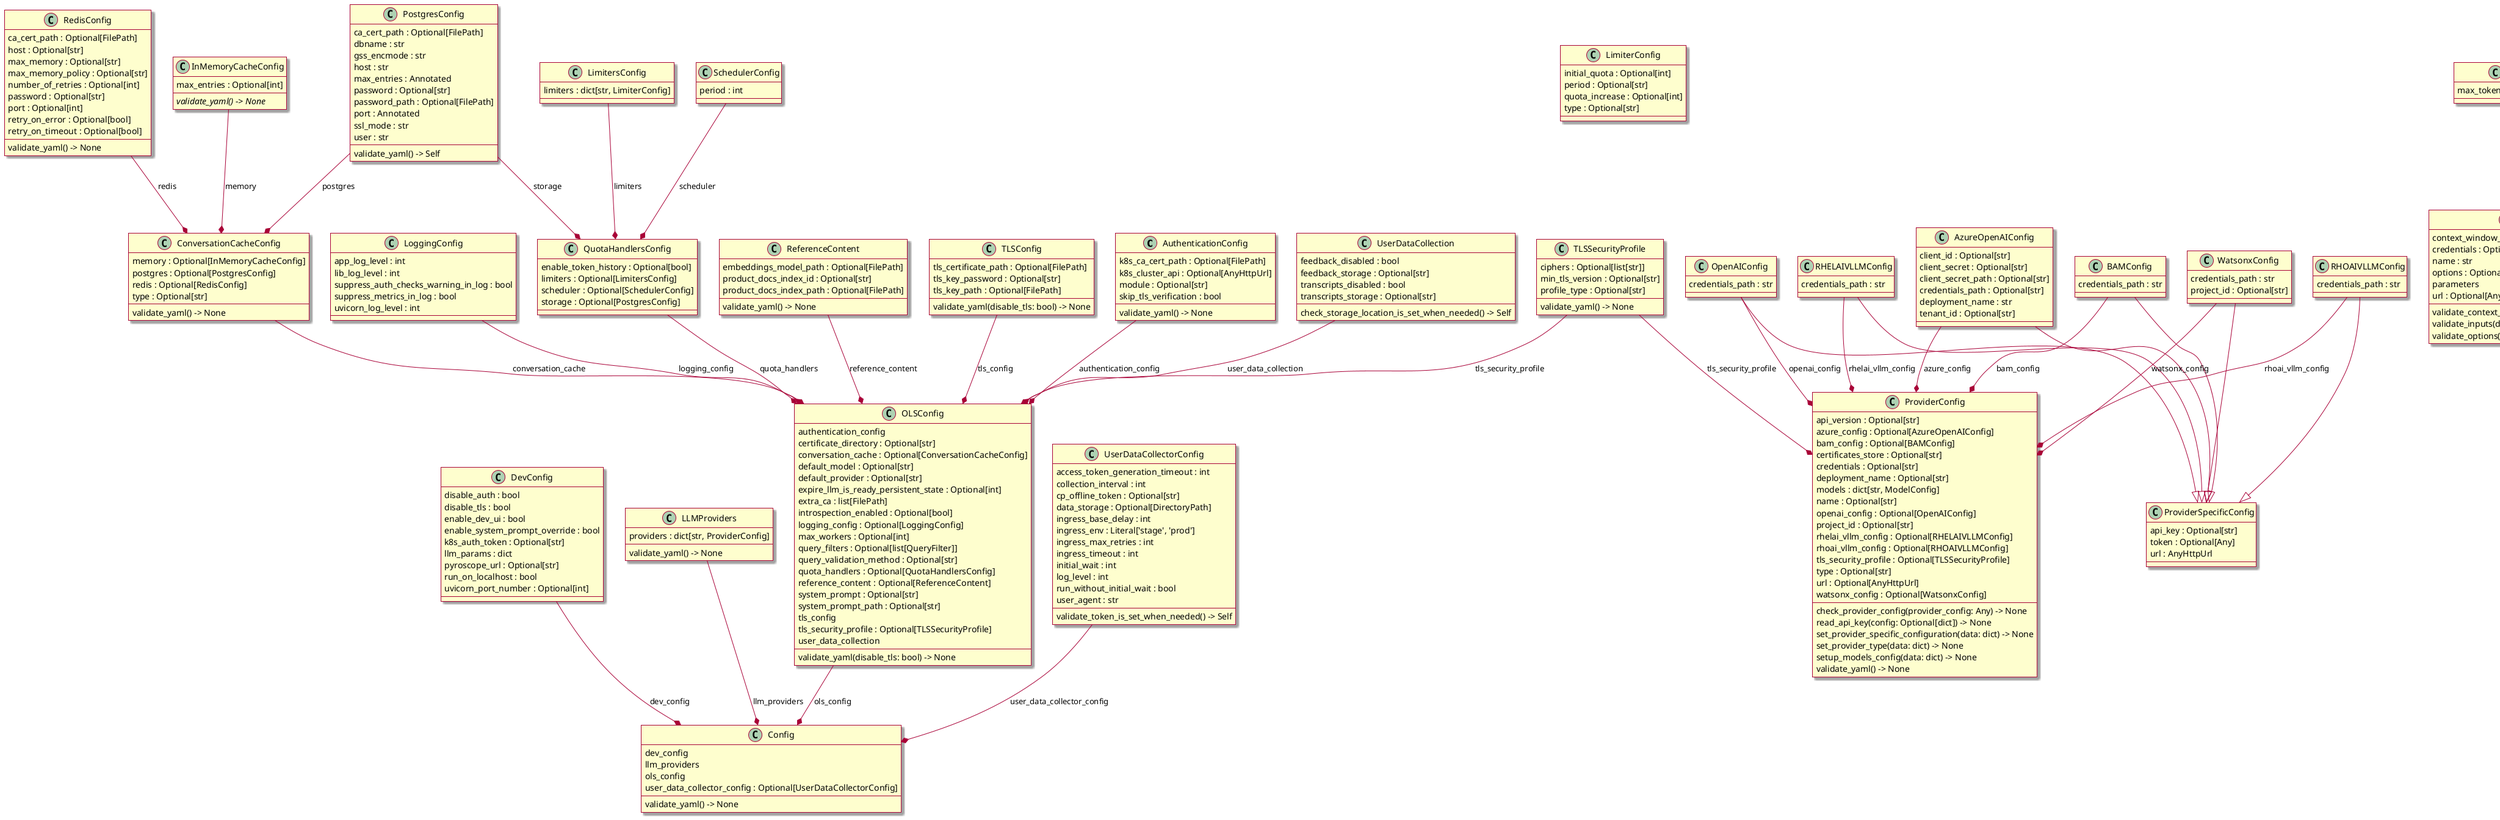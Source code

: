 @startuml classes
skin rose
set namespaceSeparator none
class "AuthenticationConfig" as ols.app.models.config.AuthenticationConfig {
  k8s_ca_cert_path : Optional[FilePath]
  k8s_cluster_api : Optional[AnyHttpUrl]
  module : Optional[str]
  skip_tls_verification : bool
  validate_yaml() -> None
}
class "AzureOpenAIConfig" as ols.app.models.config.AzureOpenAIConfig {
  client_id : Optional[str]
  client_secret : Optional[str]
  client_secret_path : Optional[str]
  credentials_path : Optional[str]
  deployment_name : str
  tenant_id : Optional[str]
}
class "BAMConfig" as ols.app.models.config.BAMConfig {
  credentials_path : str
}
class "Config" as ols.app.models.config.Config {
  dev_config
  llm_providers
  ols_config
  user_data_collector_config : Optional[UserDataCollectorConfig]
  validate_yaml() -> None
}
class "ConversationCacheConfig" as ols.app.models.config.ConversationCacheConfig {
  memory : Optional[InMemoryCacheConfig]
  postgres : Optional[PostgresConfig]
  redis : Optional[RedisConfig]
  type : Optional[str]
  validate_yaml() -> None
}
class "DevConfig" as ols.app.models.config.DevConfig {
  disable_auth : bool
  disable_tls : bool
  enable_dev_ui : bool
  enable_system_prompt_override : bool
  k8s_auth_token : Optional[str]
  llm_params : dict
  pyroscope_url : Optional[str]
  run_on_localhost : bool
  uvicorn_port_number : Optional[int]
}
class "InMemoryCacheConfig" as ols.app.models.config.InMemoryCacheConfig {
  max_entries : Optional[int]
  {abstract}validate_yaml() -> None
}
class "LLMProviders" as ols.app.models.config.LLMProviders {
  providers : dict[str, ProviderConfig]
  validate_yaml() -> None
}
class "LimiterConfig" as ols.app.models.config.LimiterConfig {
  initial_quota : Optional[int]
  period : Optional[str]
  quota_increase : Optional[int]
  type : Optional[str]
}
class "LimitersConfig" as ols.app.models.config.LimitersConfig {
  limiters : dict[str, LimiterConfig]
}
class "LoggingConfig" as ols.app.models.config.LoggingConfig {
  app_log_level : int
  lib_log_level : int
  suppress_auth_checks_warning_in_log : bool
  suppress_metrics_in_log : bool
  uvicorn_log_level : int
}
class "ModelConfig" as ols.app.models.config.ModelConfig {
  context_window_size : Annotated
  credentials : Optional[str]
  name : str
  options : Optional[dict[str, Any]]
  parameters
  url : Optional[AnyHttpUrl]
  validate_context_window_and_max_tokens() -> Self
  validate_inputs(data: Any) -> None
  validate_options(options: dict) -> dict[str, Any]
}
class "ModelParameters" as ols.app.models.config.ModelParameters {
  max_tokens_for_response : Annotated
}
class "OLSConfig" as ols.app.models.config.OLSConfig {
  authentication_config
  certificate_directory : Optional[str]
  conversation_cache : Optional[ConversationCacheConfig]
  default_model : Optional[str]
  default_provider : Optional[str]
  expire_llm_is_ready_persistent_state : Optional[int]
  extra_ca : list[FilePath]
  introspection_enabled : Optional[bool]
  logging_config : Optional[LoggingConfig]
  max_workers : Optional[int]
  query_filters : Optional[list[QueryFilter]]
  query_validation_method : Optional[str]
  quota_handlers : Optional[QuotaHandlersConfig]
  reference_content : Optional[ReferenceContent]
  system_prompt : Optional[str]
  system_prompt_path : Optional[str]
  tls_config
  tls_security_profile : Optional[TLSSecurityProfile]
  user_data_collection
  validate_yaml(disable_tls: bool) -> None
}
class "OpenAIConfig" as ols.app.models.config.OpenAIConfig {
  credentials_path : str
}
class "PostgresConfig" as ols.app.models.config.PostgresConfig {
  ca_cert_path : Optional[FilePath]
  dbname : str
  gss_encmode : str
  host : str
  max_entries : Annotated
  password : Optional[str]
  password_path : Optional[FilePath]
  port : Annotated
  ssl_mode : str
  user : str
  validate_yaml() -> Self
}
class "ProviderConfig" as ols.app.models.config.ProviderConfig {
  api_version : Optional[str]
  azure_config : Optional[AzureOpenAIConfig]
  bam_config : Optional[BAMConfig]
  certificates_store : Optional[str]
  credentials : Optional[str]
  deployment_name : Optional[str]
  models : dict[str, ModelConfig]
  name : Optional[str]
  openai_config : Optional[OpenAIConfig]
  project_id : Optional[str]
  rhelai_vllm_config : Optional[RHELAIVLLMConfig]
  rhoai_vllm_config : Optional[RHOAIVLLMConfig]
  tls_security_profile : Optional[TLSSecurityProfile]
  type : Optional[str]
  url : Optional[AnyHttpUrl]
  watsonx_config : Optional[WatsonxConfig]
  check_provider_config(provider_config: Any) -> None
  read_api_key(config: Optional[dict]) -> None
  set_provider_specific_configuration(data: dict) -> None
  set_provider_type(data: dict) -> None
  setup_models_config(data: dict) -> None
  validate_yaml() -> None
}
class "ProviderSpecificConfig" as ols.app.models.config.ProviderSpecificConfig {
  api_key : Optional[str]
  token : Optional[Any]
  url : AnyHttpUrl
}
class "QueryFilter" as ols.app.models.config.QueryFilter {
  name : Optional[str]
  pattern : Optional[str]
  replace_with : Optional[str]
  validate_yaml() -> None
}
class "QuotaHandlersConfig" as ols.app.models.config.QuotaHandlersConfig {
  enable_token_history : Optional[bool]
  limiters : Optional[LimitersConfig]
  scheduler : Optional[SchedulerConfig]
  storage : Optional[PostgresConfig]
}
class "RHELAIVLLMConfig" as ols.app.models.config.RHELAIVLLMConfig {
  credentials_path : str
}
class "RHOAIVLLMConfig" as ols.app.models.config.RHOAIVLLMConfig {
  credentials_path : str
}
class "RedisConfig" as ols.app.models.config.RedisConfig {
  ca_cert_path : Optional[FilePath]
  host : Optional[str]
  max_memory : Optional[str]
  max_memory_policy : Optional[str]
  number_of_retries : Optional[int]
  password : Optional[str]
  port : Optional[int]
  retry_on_error : Optional[bool]
  retry_on_timeout : Optional[bool]
  validate_yaml() -> None
}
class "ReferenceContent" as ols.app.models.config.ReferenceContent {
  embeddings_model_path : Optional[FilePath]
  product_docs_index_id : Optional[str]
  product_docs_index_path : Optional[FilePath]
  validate_yaml() -> None
}
class "SchedulerConfig" as ols.app.models.config.SchedulerConfig {
  period : int
}
class "TLSConfig" as ols.app.models.config.TLSConfig {
  tls_certificate_path : Optional[FilePath]
  tls_key_password : Optional[str]
  tls_key_path : Optional[FilePath]
  validate_yaml(disable_tls: bool) -> None
}
class "TLSSecurityProfile" as ols.app.models.config.TLSSecurityProfile {
  ciphers : Optional[list[str]]
  min_tls_version : Optional[str]
  profile_type : Optional[str]
  validate_yaml() -> None
}
class "UserDataCollection" as ols.app.models.config.UserDataCollection {
  feedback_disabled : bool
  feedback_storage : Optional[str]
  transcripts_disabled : bool
  transcripts_storage : Optional[str]
  check_storage_location_is_set_when_needed() -> Self
}
class "UserDataCollectorConfig" as ols.app.models.config.UserDataCollectorConfig {
  access_token_generation_timeout : int
  collection_interval : int
  cp_offline_token : Optional[str]
  data_storage : Optional[DirectoryPath]
  ingress_base_delay : int
  ingress_env : Literal['stage', 'prod']
  ingress_max_retries : int
  ingress_timeout : int
  initial_wait : int
  log_level : int
  run_without_initial_wait : bool
  user_agent : str
  validate_token_is_set_when_needed() -> Self
}
class "WatsonxConfig" as ols.app.models.config.WatsonxConfig {
  credentials_path : str
  project_id : Optional[str]
}
ols.app.models.config.AzureOpenAIConfig --|> ols.app.models.config.ProviderSpecificConfig
ols.app.models.config.BAMConfig --|> ols.app.models.config.ProviderSpecificConfig
ols.app.models.config.OpenAIConfig --|> ols.app.models.config.ProviderSpecificConfig
ols.app.models.config.RHELAIVLLMConfig --|> ols.app.models.config.ProviderSpecificConfig
ols.app.models.config.RHOAIVLLMConfig --|> ols.app.models.config.ProviderSpecificConfig
ols.app.models.config.WatsonxConfig --|> ols.app.models.config.ProviderSpecificConfig
ols.app.models.config.AuthenticationConfig --* ols.app.models.config.OLSConfig : authentication_config
ols.app.models.config.AzureOpenAIConfig --* ols.app.models.config.ProviderConfig : azure_config
ols.app.models.config.BAMConfig --* ols.app.models.config.ProviderConfig : bam_config
ols.app.models.config.ConversationCacheConfig --* ols.app.models.config.OLSConfig : conversation_cache
ols.app.models.config.DevConfig --* ols.app.models.config.Config : dev_config
ols.app.models.config.InMemoryCacheConfig --* ols.app.models.config.ConversationCacheConfig : memory
ols.app.models.config.LLMProviders --* ols.app.models.config.Config : llm_providers
ols.app.models.config.LimitersConfig --* ols.app.models.config.QuotaHandlersConfig : limiters
ols.app.models.config.LoggingConfig --* ols.app.models.config.OLSConfig : logging_config
ols.app.models.config.ModelParameters --* ols.app.models.config.ModelConfig : parameters
ols.app.models.config.OLSConfig --* ols.app.models.config.Config : ols_config
ols.app.models.config.OpenAIConfig --* ols.app.models.config.ProviderConfig : openai_config
ols.app.models.config.PostgresConfig --* ols.app.models.config.ConversationCacheConfig : postgres
ols.app.models.config.PostgresConfig --* ols.app.models.config.QuotaHandlersConfig : storage
ols.app.models.config.QuotaHandlersConfig --* ols.app.models.config.OLSConfig : quota_handlers
ols.app.models.config.RHELAIVLLMConfig --* ols.app.models.config.ProviderConfig : rhelai_vllm_config
ols.app.models.config.RHOAIVLLMConfig --* ols.app.models.config.ProviderConfig : rhoai_vllm_config
ols.app.models.config.RedisConfig --* ols.app.models.config.ConversationCacheConfig : redis
ols.app.models.config.ReferenceContent --* ols.app.models.config.OLSConfig : reference_content
ols.app.models.config.SchedulerConfig --* ols.app.models.config.QuotaHandlersConfig : scheduler
ols.app.models.config.TLSConfig --* ols.app.models.config.OLSConfig : tls_config
ols.app.models.config.TLSSecurityProfile --* ols.app.models.config.OLSConfig : tls_security_profile
ols.app.models.config.TLSSecurityProfile --* ols.app.models.config.ProviderConfig : tls_security_profile
ols.app.models.config.UserDataCollection --* ols.app.models.config.OLSConfig : user_data_collection
ols.app.models.config.UserDataCollectorConfig --* ols.app.models.config.Config : user_data_collector_config
ols.app.models.config.WatsonxConfig --* ols.app.models.config.ProviderConfig : watsonx_config
@enduml
